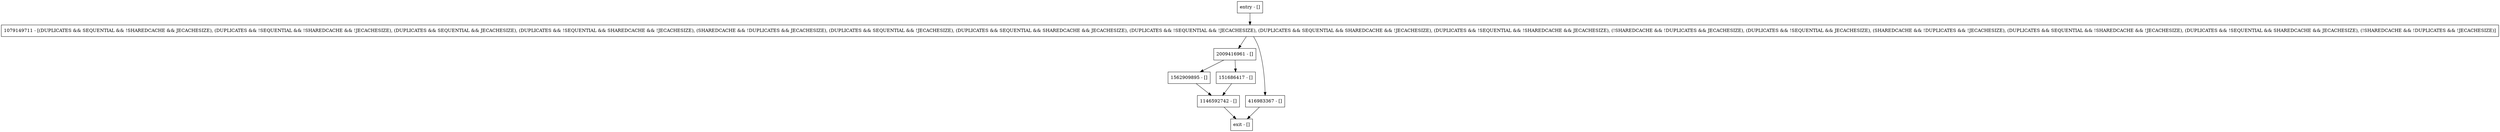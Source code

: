 digraph equals {
node [shape=record];
entry [label="entry - []"];
exit [label="exit - []"];
2009416961 [label="2009416961 - []"];
1562909895 [label="1562909895 - []"];
416983367 [label="416983367 - []"];
1146592742 [label="1146592742 - []"];
1079149711 [label="1079149711 - [(DUPLICATES && SEQUENTIAL && !SHAREDCACHE && JECACHESIZE), (DUPLICATES && !SEQUENTIAL && !SHAREDCACHE && !JECACHESIZE), (DUPLICATES && SEQUENTIAL && JECACHESIZE), (DUPLICATES && !SEQUENTIAL && SHAREDCACHE && !JECACHESIZE), (SHAREDCACHE && !DUPLICATES && JECACHESIZE), (DUPLICATES && SEQUENTIAL && !JECACHESIZE), (DUPLICATES && SEQUENTIAL && SHAREDCACHE && JECACHESIZE), (DUPLICATES && !SEQUENTIAL && !JECACHESIZE), (DUPLICATES && SEQUENTIAL && SHAREDCACHE && !JECACHESIZE), (DUPLICATES && !SEQUENTIAL && !SHAREDCACHE && JECACHESIZE), (!SHAREDCACHE && !DUPLICATES && JECACHESIZE), (DUPLICATES && !SEQUENTIAL && JECACHESIZE), (SHAREDCACHE && !DUPLICATES && !JECACHESIZE), (DUPLICATES && SEQUENTIAL && !SHAREDCACHE && !JECACHESIZE), (DUPLICATES && !SEQUENTIAL && SHAREDCACHE && JECACHESIZE), (!SHAREDCACHE && !DUPLICATES && !JECACHESIZE)]"];
151686417 [label="151686417 - []"];
entry;
exit;
entry -> 1079149711;
2009416961 -> 1562909895;
2009416961 -> 151686417;
1562909895 -> 1146592742;
416983367 -> exit;
1146592742 -> exit;
1079149711 -> 2009416961;
1079149711 -> 416983367;
151686417 -> 1146592742;
}
